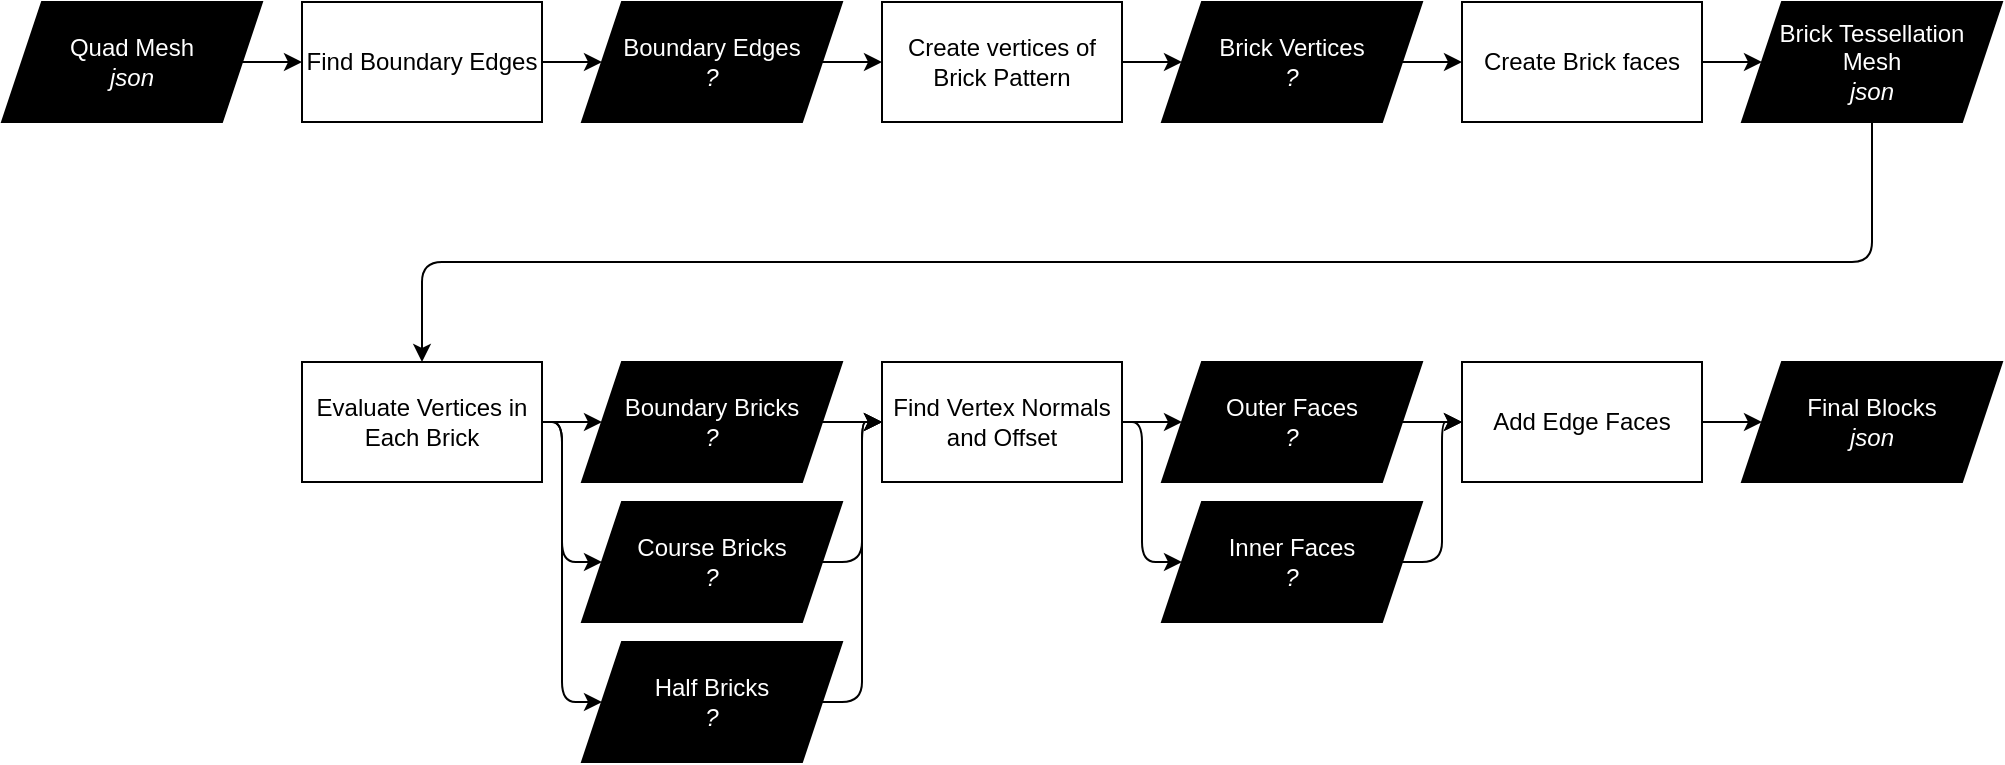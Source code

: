<mxfile>
    <diagram id="P4GVzNzSQrlSMBZr0G-c" name="Page-1">
        <mxGraphModel dx="1061" dy="1380" grid="1" gridSize="10" guides="1" tooltips="1" connect="1" arrows="1" fold="1" page="1" pageScale="1" pageWidth="1920" pageHeight="1200" math="0" shadow="0">
            <root>
                <mxCell id="0"/>
                <mxCell id="1" parent="0"/>
                <mxCell id="9" style="edgeStyle=orthogonalEdgeStyle;html=1;entryX=0;entryY=0.5;entryDx=0;entryDy=0;" parent="1" source="2" target="0lW3_WW0hC5Z8SqvEmVx-31" edge="1">
                    <mxGeometry relative="1" as="geometry">
                        <mxPoint x="540" y="610" as="targetPoint"/>
                    </mxGeometry>
                </mxCell>
                <mxCell id="2" value="Find Boundary Edges" style="rounded=0;whiteSpace=wrap;html=1;" parent="1" vertex="1">
                    <mxGeometry x="360" y="580" width="120" height="60" as="geometry"/>
                </mxCell>
                <mxCell id="6" style="edgeStyle=orthogonalEdgeStyle;html=1;entryX=0;entryY=0.5;entryDx=0;entryDy=0;" parent="1" source="3" target="2" edge="1">
                    <mxGeometry relative="1" as="geometry"/>
                </mxCell>
                <mxCell id="3" value="Quad Mesh&lt;br&gt;&lt;i&gt;json&lt;/i&gt;" style="shape=parallelogram;perimeter=parallelogramPerimeter;whiteSpace=wrap;html=1;fixedSize=1;fillColor=#000000;fontColor=#FFFFFF;" parent="1" vertex="1">
                    <mxGeometry x="210" y="580" width="130" height="60" as="geometry"/>
                </mxCell>
                <mxCell id="0lW3_WW0hC5Z8SqvEmVx-33" style="edgeStyle=none;html=1;entryX=0;entryY=0.5;entryDx=0;entryDy=0;" edge="1" parent="1" source="0lW3_WW0hC5Z8SqvEmVx-31" target="0lW3_WW0hC5Z8SqvEmVx-32">
                    <mxGeometry relative="1" as="geometry"/>
                </mxCell>
                <mxCell id="0lW3_WW0hC5Z8SqvEmVx-31" value="Boundary Edges&lt;br&gt;&lt;i&gt;?&lt;/i&gt;" style="shape=parallelogram;perimeter=parallelogramPerimeter;whiteSpace=wrap;html=1;fixedSize=1;fillColor=#000000;fontColor=#FFFFFF;" vertex="1" parent="1">
                    <mxGeometry x="500" y="580" width="130" height="60" as="geometry"/>
                </mxCell>
                <mxCell id="0lW3_WW0hC5Z8SqvEmVx-35" style="edgeStyle=none;html=1;" edge="1" parent="1" source="0lW3_WW0hC5Z8SqvEmVx-32" target="0lW3_WW0hC5Z8SqvEmVx-34">
                    <mxGeometry relative="1" as="geometry"/>
                </mxCell>
                <mxCell id="0lW3_WW0hC5Z8SqvEmVx-32" value="Create vertices of Brick Pattern" style="rounded=0;whiteSpace=wrap;html=1;" vertex="1" parent="1">
                    <mxGeometry x="650" y="580" width="120" height="60" as="geometry"/>
                </mxCell>
                <mxCell id="0lW3_WW0hC5Z8SqvEmVx-37" style="edgeStyle=none;html=1;entryX=0;entryY=0.5;entryDx=0;entryDy=0;" edge="1" parent="1" source="0lW3_WW0hC5Z8SqvEmVx-34" target="0lW3_WW0hC5Z8SqvEmVx-36">
                    <mxGeometry relative="1" as="geometry"/>
                </mxCell>
                <mxCell id="0lW3_WW0hC5Z8SqvEmVx-34" value="Brick Vertices&lt;br&gt;&lt;i&gt;?&lt;/i&gt;" style="shape=parallelogram;perimeter=parallelogramPerimeter;whiteSpace=wrap;html=1;fixedSize=1;fillColor=#000000;fontColor=#FFFFFF;" vertex="1" parent="1">
                    <mxGeometry x="790" y="580" width="130" height="60" as="geometry"/>
                </mxCell>
                <mxCell id="0lW3_WW0hC5Z8SqvEmVx-39" style="edgeStyle=none;html=1;entryX=0;entryY=0.5;entryDx=0;entryDy=0;" edge="1" parent="1" source="0lW3_WW0hC5Z8SqvEmVx-36" target="0lW3_WW0hC5Z8SqvEmVx-38">
                    <mxGeometry relative="1" as="geometry"/>
                </mxCell>
                <mxCell id="0lW3_WW0hC5Z8SqvEmVx-36" value="Create Brick faces" style="rounded=0;whiteSpace=wrap;html=1;" vertex="1" parent="1">
                    <mxGeometry x="940" y="580" width="120" height="60" as="geometry"/>
                </mxCell>
                <mxCell id="0lW3_WW0hC5Z8SqvEmVx-45" style="edgeStyle=orthogonalEdgeStyle;html=1;entryX=0.5;entryY=0;entryDx=0;entryDy=0;" edge="1" parent="1" source="0lW3_WW0hC5Z8SqvEmVx-38" target="0lW3_WW0hC5Z8SqvEmVx-40">
                    <mxGeometry relative="1" as="geometry">
                        <Array as="points">
                            <mxPoint x="1145" y="710"/>
                            <mxPoint x="420" y="710"/>
                        </Array>
                    </mxGeometry>
                </mxCell>
                <mxCell id="0lW3_WW0hC5Z8SqvEmVx-38" value="Brick Tessellation &lt;br&gt;Mesh&lt;br&gt;&lt;i&gt;json&lt;/i&gt;" style="shape=parallelogram;perimeter=parallelogramPerimeter;whiteSpace=wrap;html=1;fixedSize=1;fillColor=#000000;fontColor=#FFFFFF;" vertex="1" parent="1">
                    <mxGeometry x="1080" y="580" width="130" height="60" as="geometry"/>
                </mxCell>
                <mxCell id="0lW3_WW0hC5Z8SqvEmVx-44" style="edgeStyle=none;html=1;entryX=0;entryY=0.5;entryDx=0;entryDy=0;" edge="1" parent="1" source="0lW3_WW0hC5Z8SqvEmVx-40" target="0lW3_WW0hC5Z8SqvEmVx-41">
                    <mxGeometry relative="1" as="geometry"/>
                </mxCell>
                <mxCell id="0lW3_WW0hC5Z8SqvEmVx-46" style="edgeStyle=orthogonalEdgeStyle;html=1;entryX=0;entryY=0.5;entryDx=0;entryDy=0;" edge="1" parent="1" source="0lW3_WW0hC5Z8SqvEmVx-40" target="0lW3_WW0hC5Z8SqvEmVx-42">
                    <mxGeometry relative="1" as="geometry">
                        <Array as="points">
                            <mxPoint x="490" y="790"/>
                            <mxPoint x="490" y="860"/>
                        </Array>
                    </mxGeometry>
                </mxCell>
                <mxCell id="0lW3_WW0hC5Z8SqvEmVx-47" style="edgeStyle=orthogonalEdgeStyle;html=1;entryX=0;entryY=0.5;entryDx=0;entryDy=0;exitX=1;exitY=0.5;exitDx=0;exitDy=0;" edge="1" parent="1" source="0lW3_WW0hC5Z8SqvEmVx-40" target="0lW3_WW0hC5Z8SqvEmVx-43">
                    <mxGeometry relative="1" as="geometry">
                        <Array as="points">
                            <mxPoint x="490" y="790"/>
                            <mxPoint x="490" y="930"/>
                        </Array>
                    </mxGeometry>
                </mxCell>
                <mxCell id="0lW3_WW0hC5Z8SqvEmVx-40" value="Evaluate Vertices in Each Brick" style="rounded=0;whiteSpace=wrap;html=1;" vertex="1" parent="1">
                    <mxGeometry x="360" y="760" width="120" height="60" as="geometry"/>
                </mxCell>
                <mxCell id="0lW3_WW0hC5Z8SqvEmVx-53" style="edgeStyle=orthogonalEdgeStyle;html=1;entryX=0;entryY=0.5;entryDx=0;entryDy=0;" edge="1" parent="1" source="0lW3_WW0hC5Z8SqvEmVx-41" target="0lW3_WW0hC5Z8SqvEmVx-52">
                    <mxGeometry relative="1" as="geometry"/>
                </mxCell>
                <mxCell id="0lW3_WW0hC5Z8SqvEmVx-41" value="Boundary Bricks&lt;br&gt;&lt;i&gt;?&lt;/i&gt;" style="shape=parallelogram;perimeter=parallelogramPerimeter;whiteSpace=wrap;html=1;fixedSize=1;fillColor=#000000;fontColor=#FFFFFF;" vertex="1" parent="1">
                    <mxGeometry x="500" y="760" width="130" height="60" as="geometry"/>
                </mxCell>
                <mxCell id="0lW3_WW0hC5Z8SqvEmVx-54" style="edgeStyle=orthogonalEdgeStyle;html=1;entryX=0;entryY=0.5;entryDx=0;entryDy=0;" edge="1" parent="1" source="0lW3_WW0hC5Z8SqvEmVx-42" target="0lW3_WW0hC5Z8SqvEmVx-52">
                    <mxGeometry relative="1" as="geometry"/>
                </mxCell>
                <mxCell id="0lW3_WW0hC5Z8SqvEmVx-42" value="Course Bricks&lt;br&gt;&lt;i&gt;?&lt;/i&gt;" style="shape=parallelogram;perimeter=parallelogramPerimeter;whiteSpace=wrap;html=1;fixedSize=1;fillColor=#000000;fontColor=#FFFFFF;" vertex="1" parent="1">
                    <mxGeometry x="500" y="830" width="130" height="60" as="geometry"/>
                </mxCell>
                <mxCell id="0lW3_WW0hC5Z8SqvEmVx-55" style="edgeStyle=orthogonalEdgeStyle;html=1;entryX=0;entryY=0.5;entryDx=0;entryDy=0;" edge="1" parent="1" source="0lW3_WW0hC5Z8SqvEmVx-43" target="0lW3_WW0hC5Z8SqvEmVx-52">
                    <mxGeometry relative="1" as="geometry"/>
                </mxCell>
                <mxCell id="0lW3_WW0hC5Z8SqvEmVx-43" value="Half Bricks&lt;br&gt;&lt;i&gt;?&lt;/i&gt;" style="shape=parallelogram;perimeter=parallelogramPerimeter;whiteSpace=wrap;html=1;fixedSize=1;fillColor=#000000;fontColor=#FFFFFF;" vertex="1" parent="1">
                    <mxGeometry x="500" y="900" width="130" height="60" as="geometry"/>
                </mxCell>
                <mxCell id="0lW3_WW0hC5Z8SqvEmVx-58" style="edgeStyle=orthogonalEdgeStyle;html=1;entryX=0;entryY=0.5;entryDx=0;entryDy=0;" edge="1" parent="1" source="0lW3_WW0hC5Z8SqvEmVx-52" target="0lW3_WW0hC5Z8SqvEmVx-56">
                    <mxGeometry relative="1" as="geometry"/>
                </mxCell>
                <mxCell id="0lW3_WW0hC5Z8SqvEmVx-59" style="edgeStyle=orthogonalEdgeStyle;html=1;entryX=0;entryY=0.5;entryDx=0;entryDy=0;" edge="1" parent="1" source="0lW3_WW0hC5Z8SqvEmVx-52" target="0lW3_WW0hC5Z8SqvEmVx-57">
                    <mxGeometry relative="1" as="geometry">
                        <Array as="points">
                            <mxPoint x="780" y="790"/>
                            <mxPoint x="780" y="860"/>
                        </Array>
                    </mxGeometry>
                </mxCell>
                <mxCell id="0lW3_WW0hC5Z8SqvEmVx-52" value="Find Vertex Normals and Offset" style="rounded=0;whiteSpace=wrap;html=1;" vertex="1" parent="1">
                    <mxGeometry x="650" y="760" width="120" height="60" as="geometry"/>
                </mxCell>
                <mxCell id="0lW3_WW0hC5Z8SqvEmVx-61" style="edgeStyle=orthogonalEdgeStyle;html=1;entryX=0;entryY=0.5;entryDx=0;entryDy=0;" edge="1" parent="1" source="0lW3_WW0hC5Z8SqvEmVx-56" target="0lW3_WW0hC5Z8SqvEmVx-60">
                    <mxGeometry relative="1" as="geometry"/>
                </mxCell>
                <mxCell id="0lW3_WW0hC5Z8SqvEmVx-56" value="Outer Faces&lt;br&gt;&lt;i&gt;?&lt;/i&gt;" style="shape=parallelogram;perimeter=parallelogramPerimeter;whiteSpace=wrap;html=1;fixedSize=1;fillColor=#000000;fontColor=#FFFFFF;" vertex="1" parent="1">
                    <mxGeometry x="790" y="760" width="130" height="60" as="geometry"/>
                </mxCell>
                <mxCell id="0lW3_WW0hC5Z8SqvEmVx-62" style="edgeStyle=orthogonalEdgeStyle;html=1;entryX=0;entryY=0.5;entryDx=0;entryDy=0;" edge="1" parent="1" source="0lW3_WW0hC5Z8SqvEmVx-57" target="0lW3_WW0hC5Z8SqvEmVx-60">
                    <mxGeometry relative="1" as="geometry">
                        <Array as="points">
                            <mxPoint x="930" y="860"/>
                            <mxPoint x="930" y="790"/>
                        </Array>
                    </mxGeometry>
                </mxCell>
                <mxCell id="0lW3_WW0hC5Z8SqvEmVx-57" value="Inner Faces&lt;br&gt;&lt;i&gt;?&lt;/i&gt;" style="shape=parallelogram;perimeter=parallelogramPerimeter;whiteSpace=wrap;html=1;fixedSize=1;fillColor=#000000;fontColor=#FFFFFF;" vertex="1" parent="1">
                    <mxGeometry x="790" y="830" width="130" height="60" as="geometry"/>
                </mxCell>
                <mxCell id="0lW3_WW0hC5Z8SqvEmVx-64" style="edgeStyle=orthogonalEdgeStyle;html=1;entryX=0;entryY=0.5;entryDx=0;entryDy=0;" edge="1" parent="1" source="0lW3_WW0hC5Z8SqvEmVx-60" target="0lW3_WW0hC5Z8SqvEmVx-63">
                    <mxGeometry relative="1" as="geometry"/>
                </mxCell>
                <mxCell id="0lW3_WW0hC5Z8SqvEmVx-60" value="Add Edge Faces" style="rounded=0;whiteSpace=wrap;html=1;" vertex="1" parent="1">
                    <mxGeometry x="940" y="760" width="120" height="60" as="geometry"/>
                </mxCell>
                <mxCell id="0lW3_WW0hC5Z8SqvEmVx-63" value="Final Blocks&lt;br&gt;&lt;i&gt;json&lt;/i&gt;" style="shape=parallelogram;perimeter=parallelogramPerimeter;whiteSpace=wrap;html=1;fixedSize=1;fillColor=#000000;fontColor=#FFFFFF;" vertex="1" parent="1">
                    <mxGeometry x="1080" y="760" width="130" height="60" as="geometry"/>
                </mxCell>
            </root>
        </mxGraphModel>
    </diagram>
</mxfile>